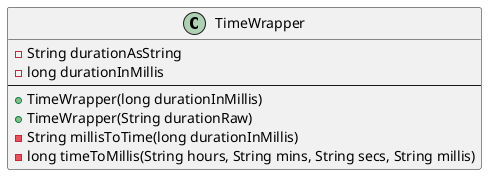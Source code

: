 @startuml
'https://plantuml.com/class-diagram

class TimeWrapper{
- String durationAsString
- long durationInMillis
--
+ TimeWrapper(long durationInMillis)
+ TimeWrapper(String durationRaw)
- String millisToTime(long durationInMillis)
- long timeToMillis(String hours, String mins, String secs, String millis)
}

@enduml